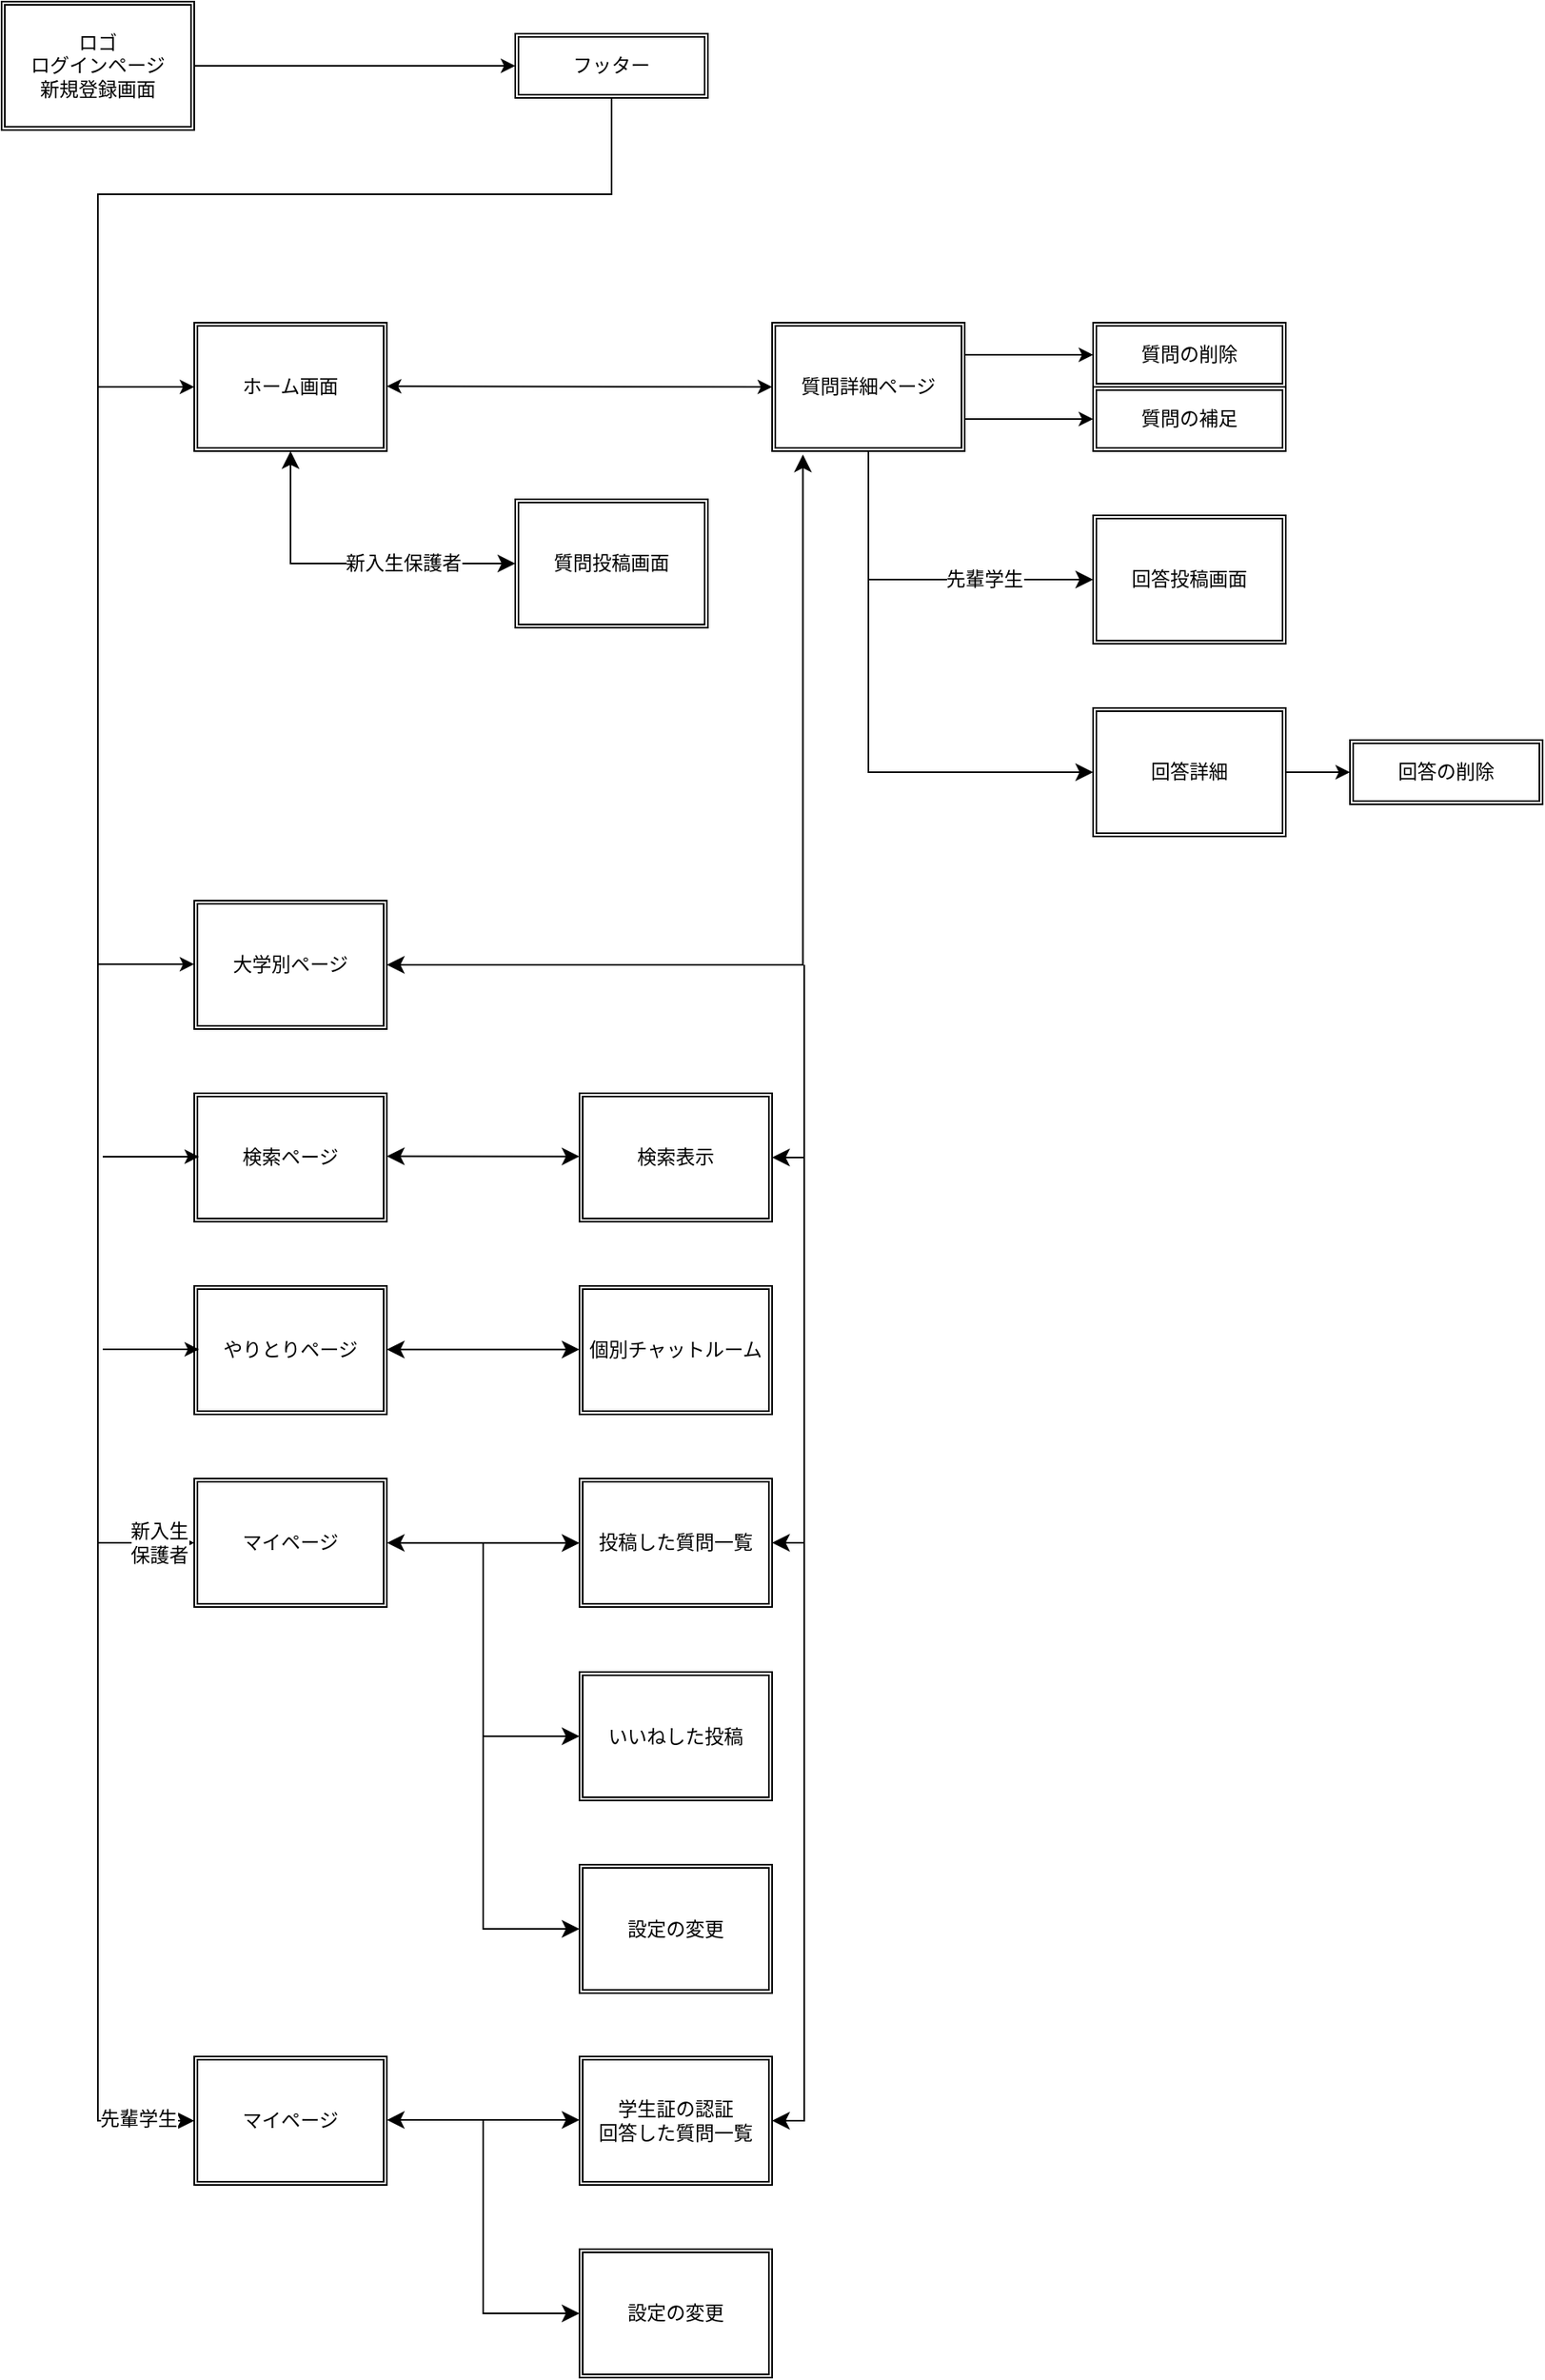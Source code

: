 <mxfile>
    <diagram id="oxA-051PcLuTjvVhdUFF" name="ページ1">
        <mxGraphModel dx="1686" dy="1049" grid="1" gridSize="10" guides="1" tooltips="1" connect="1" arrows="1" fold="1" page="1" pageScale="1" pageWidth="827" pageHeight="1169" math="0" shadow="0">
            <root>
                <mxCell id="0"/>
                <mxCell id="1" parent="0"/>
                <mxCell id="3" value="ホーム画面" style="shape=ext;double=1;rounded=0;whiteSpace=wrap;html=1;" vertex="1" parent="1">
                    <mxGeometry x="200" y="240" width="120" height="80" as="geometry"/>
                </mxCell>
                <mxCell id="4" value="質問投稿画面" style="shape=ext;double=1;rounded=0;whiteSpace=wrap;html=1;" vertex="1" parent="1">
                    <mxGeometry x="400" y="350" width="120" height="80" as="geometry"/>
                </mxCell>
                <mxCell id="6" value="ロゴ&lt;br&gt;ログインページ&lt;br&gt;新規登録画面" style="shape=ext;double=1;rounded=0;whiteSpace=wrap;html=1;" vertex="1" parent="1">
                    <mxGeometry x="80" y="40" width="120" height="80" as="geometry"/>
                </mxCell>
                <mxCell id="10" value="大学別ページ" style="shape=ext;double=1;rounded=0;whiteSpace=wrap;html=1;" vertex="1" parent="1">
                    <mxGeometry x="200" y="600" width="120" height="80" as="geometry"/>
                </mxCell>
                <mxCell id="11" value="検索ページ" style="shape=ext;double=1;rounded=0;whiteSpace=wrap;html=1;" vertex="1" parent="1">
                    <mxGeometry x="200" y="720" width="120" height="80" as="geometry"/>
                </mxCell>
                <mxCell id="12" value="やりとりページ" style="shape=ext;double=1;rounded=0;whiteSpace=wrap;html=1;" vertex="1" parent="1">
                    <mxGeometry x="200" y="840" width="120" height="80" as="geometry"/>
                </mxCell>
                <mxCell id="13" value="マイページ" style="shape=ext;double=1;rounded=0;whiteSpace=wrap;html=1;" vertex="1" parent="1">
                    <mxGeometry x="200" y="960" width="120" height="80" as="geometry"/>
                </mxCell>
                <mxCell id="14" value="検索表示" style="shape=ext;double=1;rounded=0;whiteSpace=wrap;html=1;" vertex="1" parent="1">
                    <mxGeometry x="440" y="720" width="120" height="80" as="geometry"/>
                </mxCell>
                <mxCell id="15" value="フッター" style="shape=ext;double=1;rounded=0;whiteSpace=wrap;html=1;" vertex="1" parent="1">
                    <mxGeometry x="400" y="60" width="120" height="40" as="geometry"/>
                </mxCell>
                <mxCell id="16" value="個別チャットルーム" style="shape=ext;double=1;rounded=0;whiteSpace=wrap;html=1;" vertex="1" parent="1">
                    <mxGeometry x="440" y="840" width="120" height="80" as="geometry"/>
                </mxCell>
                <mxCell id="22" value="" style="edgeStyle=segmentEdgeStyle;endArrow=classic;html=1;curved=0;rounded=0;endSize=8;startSize=8;entryX=0.16;entryY=1.026;entryDx=0;entryDy=0;entryPerimeter=0;startArrow=classic;startFill=1;" edge="1" parent="1" target="49">
                    <mxGeometry width="50" height="50" relative="1" as="geometry">
                        <mxPoint x="320" y="640" as="sourcePoint"/>
                        <mxPoint x="370" y="590" as="targetPoint"/>
                    </mxGeometry>
                </mxCell>
                <mxCell id="38" value="" style="endArrow=classic;html=1;exitX=1;exitY=0.5;exitDx=0;exitDy=0;entryX=0;entryY=0.5;entryDx=0;entryDy=0;" edge="1" parent="1" source="6" target="15">
                    <mxGeometry width="50" height="50" relative="1" as="geometry">
                        <mxPoint x="320" y="450" as="sourcePoint"/>
                        <mxPoint x="370" y="400" as="targetPoint"/>
                    </mxGeometry>
                </mxCell>
                <mxCell id="39" value="" style="edgeStyle=elbowEdgeStyle;elbow=vertical;endArrow=classic;html=1;curved=0;rounded=0;endSize=8;startSize=8;exitX=1;exitY=0;exitDx=0;exitDy=0;entryX=0;entryY=0.5;entryDx=0;entryDy=0;" edge="1" parent="1" source="42" target="13">
                    <mxGeometry width="50" height="50" relative="1" as="geometry">
                        <mxPoint x="140" y="350" as="sourcePoint"/>
                        <mxPoint x="190" y="670" as="targetPoint"/>
                        <Array as="points">
                            <mxPoint x="180" y="1000"/>
                            <mxPoint x="150" y="670"/>
                            <mxPoint x="100" y="420"/>
                        </Array>
                    </mxGeometry>
                </mxCell>
                <mxCell id="94" value="新入生&lt;br&gt;保護者" style="edgeLabel;html=1;align=center;verticalAlign=middle;resizable=0;points=[];fontSize=12;" vertex="1" connectable="0" parent="39">
                    <mxGeometry x="0.935" y="-1" relative="1" as="geometry">
                        <mxPoint x="7" y="-1" as="offset"/>
                    </mxGeometry>
                </mxCell>
                <mxCell id="42" value="" style="shape=partialRectangle;whiteSpace=wrap;html=1;bottom=0;right=0;fillColor=none;strokeWidth=1;rotation=-180;" vertex="1" parent="1">
                    <mxGeometry x="140" y="100" width="320" height="60" as="geometry"/>
                </mxCell>
                <mxCell id="43" value="" style="endArrow=classic;html=1;entryX=0;entryY=0.5;entryDx=0;entryDy=0;" edge="1" parent="1" target="3">
                    <mxGeometry width="50" height="50" relative="1" as="geometry">
                        <mxPoint x="140" y="280" as="sourcePoint"/>
                        <mxPoint x="350" y="400" as="targetPoint"/>
                    </mxGeometry>
                </mxCell>
                <mxCell id="44" value="" style="endArrow=classic;html=1;entryX=0;entryY=0.5;entryDx=0;entryDy=0;" edge="1" parent="1">
                    <mxGeometry width="50" height="50" relative="1" as="geometry">
                        <mxPoint x="140" y="639.6" as="sourcePoint"/>
                        <mxPoint x="200" y="639.6" as="targetPoint"/>
                    </mxGeometry>
                </mxCell>
                <mxCell id="45" value="" style="endArrow=classic;html=1;entryX=0;entryY=0.5;entryDx=0;entryDy=0;" edge="1" parent="1">
                    <mxGeometry width="50" height="50" relative="1" as="geometry">
                        <mxPoint x="143" y="759.52" as="sourcePoint"/>
                        <mxPoint x="203" y="759.52" as="targetPoint"/>
                    </mxGeometry>
                </mxCell>
                <mxCell id="46" value="" style="endArrow=classic;html=1;entryX=0;entryY=0.5;entryDx=0;entryDy=0;" edge="1" parent="1">
                    <mxGeometry width="50" height="50" relative="1" as="geometry">
                        <mxPoint x="143" y="879.52" as="sourcePoint"/>
                        <mxPoint x="203" y="879.52" as="targetPoint"/>
                    </mxGeometry>
                </mxCell>
                <mxCell id="48" value="" style="endArrow=classic;html=1;entryX=0;entryY=0.5;entryDx=0;entryDy=0;startArrow=classic;startFill=1;" edge="1" parent="1" target="49">
                    <mxGeometry width="50" height="50" relative="1" as="geometry">
                        <mxPoint x="320" y="279.6" as="sourcePoint"/>
                        <mxPoint x="380" y="279.6" as="targetPoint"/>
                    </mxGeometry>
                </mxCell>
                <mxCell id="49" value="質問詳細ページ" style="shape=ext;double=1;rounded=0;whiteSpace=wrap;html=1;" vertex="1" parent="1">
                    <mxGeometry x="560" y="240" width="120" height="80" as="geometry"/>
                </mxCell>
                <mxCell id="50" value="" style="endArrow=classic;html=1;entryX=0;entryY=0.5;entryDx=0;entryDy=0;exitX=1;exitY=0.75;exitDx=0;exitDy=0;" edge="1" parent="1" target="51" source="49">
                    <mxGeometry width="50" height="50" relative="1" as="geometry">
                        <mxPoint x="720" y="300" as="sourcePoint"/>
                        <mxPoint x="620" y="279.6" as="targetPoint"/>
                    </mxGeometry>
                </mxCell>
                <mxCell id="51" value="質問の補足" style="shape=ext;double=1;rounded=0;whiteSpace=wrap;html=1;" vertex="1" parent="1">
                    <mxGeometry x="760" y="280" width="120" height="40" as="geometry"/>
                </mxCell>
                <mxCell id="52" value="" style="endArrow=classic;html=1;entryX=0;entryY=0.5;entryDx=0;entryDy=0;exitX=1;exitY=0.25;exitDx=0;exitDy=0;" edge="1" parent="1" target="53" source="49">
                    <mxGeometry width="50" height="50" relative="1" as="geometry">
                        <mxPoint x="720" y="260" as="sourcePoint"/>
                        <mxPoint x="620" y="199.6" as="targetPoint"/>
                        <Array as="points">
                            <mxPoint x="730" y="260"/>
                        </Array>
                    </mxGeometry>
                </mxCell>
                <mxCell id="53" value="質問の削除" style="shape=ext;double=1;rounded=0;whiteSpace=wrap;html=1;" vertex="1" parent="1">
                    <mxGeometry x="760" y="240" width="120" height="40" as="geometry"/>
                </mxCell>
                <mxCell id="59" value="回答投稿画面" style="shape=ext;double=1;rounded=0;whiteSpace=wrap;html=1;" vertex="1" parent="1">
                    <mxGeometry x="760" y="360" width="120" height="80" as="geometry"/>
                </mxCell>
                <mxCell id="64" value="" style="edgeStyle=segmentEdgeStyle;endArrow=classic;html=1;curved=0;rounded=0;endSize=8;startSize=8;fontSize=12;entryX=0;entryY=0.5;entryDx=0;entryDy=0;" edge="1" parent="1">
                    <mxGeometry width="50" height="50" relative="1" as="geometry">
                        <mxPoint x="620" y="400" as="sourcePoint"/>
                        <mxPoint x="760" y="520" as="targetPoint"/>
                        <Array as="points">
                            <mxPoint x="620" y="400"/>
                            <mxPoint x="620" y="520"/>
                        </Array>
                    </mxGeometry>
                </mxCell>
                <mxCell id="66" value="回答詳細" style="shape=ext;double=1;rounded=0;whiteSpace=wrap;html=1;" vertex="1" parent="1">
                    <mxGeometry x="760" y="480" width="120" height="80" as="geometry"/>
                </mxCell>
                <mxCell id="71" value="" style="edgeStyle=segmentEdgeStyle;endArrow=classic;html=1;curved=0;rounded=0;endSize=8;startSize=8;fontSize=12;exitX=0.5;exitY=1;exitDx=0;exitDy=0;entryX=0;entryY=0.5;entryDx=0;entryDy=0;startArrow=classic;startFill=1;" edge="1" parent="1" target="4">
                    <mxGeometry width="50" height="50" relative="1" as="geometry">
                        <mxPoint x="260" y="320" as="sourcePoint"/>
                        <mxPoint x="360" y="400" as="targetPoint"/>
                        <Array as="points">
                            <mxPoint x="260" y="390"/>
                        </Array>
                    </mxGeometry>
                </mxCell>
                <mxCell id="72" value="新入生保護者" style="edgeLabel;resizable=0;html=1;align=center;verticalAlign=middle;strokeWidth=1;fontSize=12;gradientColor=none;" connectable="0" vertex="1" parent="1">
                    <mxGeometry x="330" y="390.0" as="geometry"/>
                </mxCell>
                <mxCell id="75" value="" style="endArrow=classic;html=1;entryX=0;entryY=0.5;entryDx=0;entryDy=0;exitX=1;exitY=0.25;exitDx=0;exitDy=0;" edge="1" parent="1" target="76">
                    <mxGeometry width="50" height="50" relative="1" as="geometry">
                        <mxPoint x="880" y="520" as="sourcePoint"/>
                        <mxPoint x="780" y="459.6" as="targetPoint"/>
                    </mxGeometry>
                </mxCell>
                <mxCell id="76" value="回答の削除" style="shape=ext;double=1;rounded=0;whiteSpace=wrap;html=1;" vertex="1" parent="1">
                    <mxGeometry x="920" y="500" width="120" height="40" as="geometry"/>
                </mxCell>
                <mxCell id="81" value="" style="edgeStyle=segmentEdgeStyle;endArrow=classic;html=1;curved=0;rounded=0;endSize=8;startSize=8;startArrow=classic;startFill=1;" edge="1" parent="1">
                    <mxGeometry width="50" height="50" relative="1" as="geometry">
                        <mxPoint x="320" y="759.25" as="sourcePoint"/>
                        <mxPoint x="440" y="759.33" as="targetPoint"/>
                    </mxGeometry>
                </mxCell>
                <mxCell id="83" value="" style="edgeStyle=segmentEdgeStyle;endArrow=classic;html=1;curved=0;rounded=0;endSize=8;startSize=8;startArrow=classic;startFill=1;" edge="1" parent="1">
                    <mxGeometry width="50" height="50" relative="1" as="geometry">
                        <mxPoint x="320" y="879.59" as="sourcePoint"/>
                        <mxPoint x="440" y="879.67" as="targetPoint"/>
                    </mxGeometry>
                </mxCell>
                <mxCell id="84" value="投稿した質問一覧" style="shape=ext;double=1;rounded=0;whiteSpace=wrap;html=1;" vertex="1" parent="1">
                    <mxGeometry x="440" y="960" width="120" height="80" as="geometry"/>
                </mxCell>
                <mxCell id="85" value="" style="edgeStyle=segmentEdgeStyle;endArrow=none;html=1;curved=0;rounded=0;endSize=8;startSize=8;startArrow=classic;startFill=1;endFill=0;exitX=1;exitY=0.5;exitDx=0;exitDy=0;" edge="1" parent="1" source="84">
                    <mxGeometry width="50" height="50" relative="1" as="geometry">
                        <mxPoint x="320" y="1239.54" as="sourcePoint"/>
                        <mxPoint x="580" y="760" as="targetPoint"/>
                        <Array as="points">
                            <mxPoint x="580" y="1000"/>
                        </Array>
                    </mxGeometry>
                </mxCell>
                <mxCell id="89" value="いいねした投稿" style="shape=ext;double=1;rounded=0;whiteSpace=wrap;html=1;" vertex="1" parent="1">
                    <mxGeometry x="440" y="1080.52" width="120" height="80" as="geometry"/>
                </mxCell>
                <mxCell id="90" value="" style="edgeStyle=segmentEdgeStyle;endArrow=classic;html=1;curved=0;rounded=0;endSize=8;startSize=8;startArrow=none;startFill=0;endFill=1;entryX=0;entryY=0.5;entryDx=0;entryDy=0;" edge="1" parent="1" target="89">
                    <mxGeometry width="50" height="50" relative="1" as="geometry">
                        <mxPoint x="380" y="1000.52" as="sourcePoint"/>
                        <mxPoint x="430" y="1140.52" as="targetPoint"/>
                        <Array as="points">
                            <mxPoint x="380" y="1120.52"/>
                        </Array>
                    </mxGeometry>
                </mxCell>
                <mxCell id="91" value="設定の変更" style="shape=ext;double=1;rounded=0;whiteSpace=wrap;html=1;" vertex="1" parent="1">
                    <mxGeometry x="440" y="1200.52" width="120" height="80" as="geometry"/>
                </mxCell>
                <mxCell id="92" value="" style="edgeStyle=segmentEdgeStyle;endArrow=classic;html=1;curved=0;rounded=0;endSize=8;startSize=8;startArrow=none;startFill=0;endFill=1;entryX=0;entryY=0.5;entryDx=0;entryDy=0;" edge="1" parent="1" target="91">
                    <mxGeometry width="50" height="50" relative="1" as="geometry">
                        <mxPoint x="380" y="1120.52" as="sourcePoint"/>
                        <mxPoint x="430" y="1260.52" as="targetPoint"/>
                        <Array as="points">
                            <mxPoint x="380" y="1240.52"/>
                        </Array>
                    </mxGeometry>
                </mxCell>
                <mxCell id="93" value="" style="edgeStyle=segmentEdgeStyle;endArrow=classic;html=1;curved=0;rounded=0;endSize=8;startSize=8;startArrow=classic;startFill=1;" edge="1" parent="1">
                    <mxGeometry width="50" height="50" relative="1" as="geometry">
                        <mxPoint x="320" y="1000.06" as="sourcePoint"/>
                        <mxPoint x="440" y="1000.14" as="targetPoint"/>
                    </mxGeometry>
                </mxCell>
                <mxCell id="95" value="" style="edgeStyle=segmentEdgeStyle;endArrow=classic;html=1;curved=0;rounded=0;endSize=8;startSize=8;startArrow=none;startFill=0;endFill=1;entryX=0;entryY=0.5;entryDx=0;entryDy=0;" edge="1" parent="1" target="97">
                    <mxGeometry width="50" height="50" relative="1" as="geometry">
                        <mxPoint x="140" y="1000" as="sourcePoint"/>
                        <mxPoint x="200" y="1120" as="targetPoint"/>
                        <Array as="points">
                            <mxPoint x="140" y="1360"/>
                        </Array>
                    </mxGeometry>
                </mxCell>
                <mxCell id="96" value="先輩学生" style="edgeLabel;html=1;align=center;verticalAlign=middle;resizable=0;points=[];fontSize=12;" vertex="1" connectable="0" parent="1">
                    <mxGeometry x="172.997" y="1283" as="geometry">
                        <mxPoint x="-8" y="76" as="offset"/>
                    </mxGeometry>
                </mxCell>
                <mxCell id="97" value="マイページ" style="shape=ext;double=1;rounded=0;whiteSpace=wrap;html=1;" vertex="1" parent="1">
                    <mxGeometry x="200" y="1320" width="120" height="80" as="geometry"/>
                </mxCell>
                <mxCell id="98" value="学生証の認証&lt;br&gt;回答した質問一覧" style="shape=ext;double=1;rounded=0;whiteSpace=wrap;html=1;" vertex="1" parent="1">
                    <mxGeometry x="440" y="1320" width="120" height="80" as="geometry"/>
                </mxCell>
                <mxCell id="101" value="設定の変更" style="shape=ext;double=1;rounded=0;whiteSpace=wrap;html=1;" vertex="1" parent="1">
                    <mxGeometry x="440" y="1440" width="120" height="80" as="geometry"/>
                </mxCell>
                <mxCell id="102" value="" style="edgeStyle=segmentEdgeStyle;endArrow=classic;html=1;curved=0;rounded=0;endSize=8;startSize=8;startArrow=none;startFill=0;endFill=1;entryX=0;entryY=0.5;entryDx=0;entryDy=0;" edge="1" parent="1" target="101">
                    <mxGeometry width="50" height="50" relative="1" as="geometry">
                        <mxPoint x="380" y="1360" as="sourcePoint"/>
                        <mxPoint x="430" y="1500" as="targetPoint"/>
                        <Array as="points">
                            <mxPoint x="380" y="1480"/>
                        </Array>
                    </mxGeometry>
                </mxCell>
                <mxCell id="103" value="" style="edgeStyle=segmentEdgeStyle;endArrow=classic;html=1;curved=0;rounded=0;endSize=8;startSize=8;startArrow=classic;startFill=1;" edge="1" parent="1">
                    <mxGeometry width="50" height="50" relative="1" as="geometry">
                        <mxPoint x="320" y="1359.54" as="sourcePoint"/>
                        <mxPoint x="440" y="1359.62" as="targetPoint"/>
                    </mxGeometry>
                </mxCell>
                <mxCell id="104" value="" style="edgeStyle=segmentEdgeStyle;endArrow=none;html=1;curved=0;rounded=0;endSize=8;startSize=8;startArrow=classic;startFill=1;endFill=0;exitX=1;exitY=0.5;exitDx=0;exitDy=0;" edge="1" parent="1">
                    <mxGeometry width="50" height="50" relative="1" as="geometry">
                        <mxPoint x="560" y="1360" as="sourcePoint"/>
                        <mxPoint x="580" y="1000" as="targetPoint"/>
                    </mxGeometry>
                </mxCell>
                <mxCell id="105" value="" style="edgeStyle=segmentEdgeStyle;endArrow=none;html=1;curved=0;rounded=0;endSize=8;startSize=8;startArrow=classic;startFill=1;endFill=0;" edge="1" parent="1">
                    <mxGeometry width="50" height="50" relative="1" as="geometry">
                        <mxPoint x="560" y="760" as="sourcePoint"/>
                        <mxPoint x="580" y="640" as="targetPoint"/>
                        <Array as="points">
                            <mxPoint x="560" y="760"/>
                            <mxPoint x="580" y="760"/>
                        </Array>
                    </mxGeometry>
                </mxCell>
                <mxCell id="107" value="" style="edgeStyle=segmentEdgeStyle;endArrow=none;html=1;curved=0;rounded=0;endSize=8;startSize=8;startArrow=classic;startFill=1;endFill=0;exitX=0;exitY=0.5;exitDx=0;exitDy=0;entryX=0.5;entryY=1;entryDx=0;entryDy=0;" edge="1" parent="1" source="59" target="49">
                    <mxGeometry width="50" height="50" relative="1" as="geometry">
                        <mxPoint x="720" y="410" as="sourcePoint"/>
                        <mxPoint x="640" y="360" as="targetPoint"/>
                        <Array as="points">
                            <mxPoint x="620" y="400"/>
                        </Array>
                    </mxGeometry>
                </mxCell>
                <mxCell id="108" value="先輩学生" style="edgeLabel;resizable=0;html=1;align=center;verticalAlign=middle;strokeWidth=1;fontSize=12;gradientColor=none;" connectable="0" vertex="1" parent="1">
                    <mxGeometry x="690" y="400.0" as="geometry">
                        <mxPoint x="2" as="offset"/>
                    </mxGeometry>
                </mxCell>
            </root>
        </mxGraphModel>
    </diagram>
</mxfile>